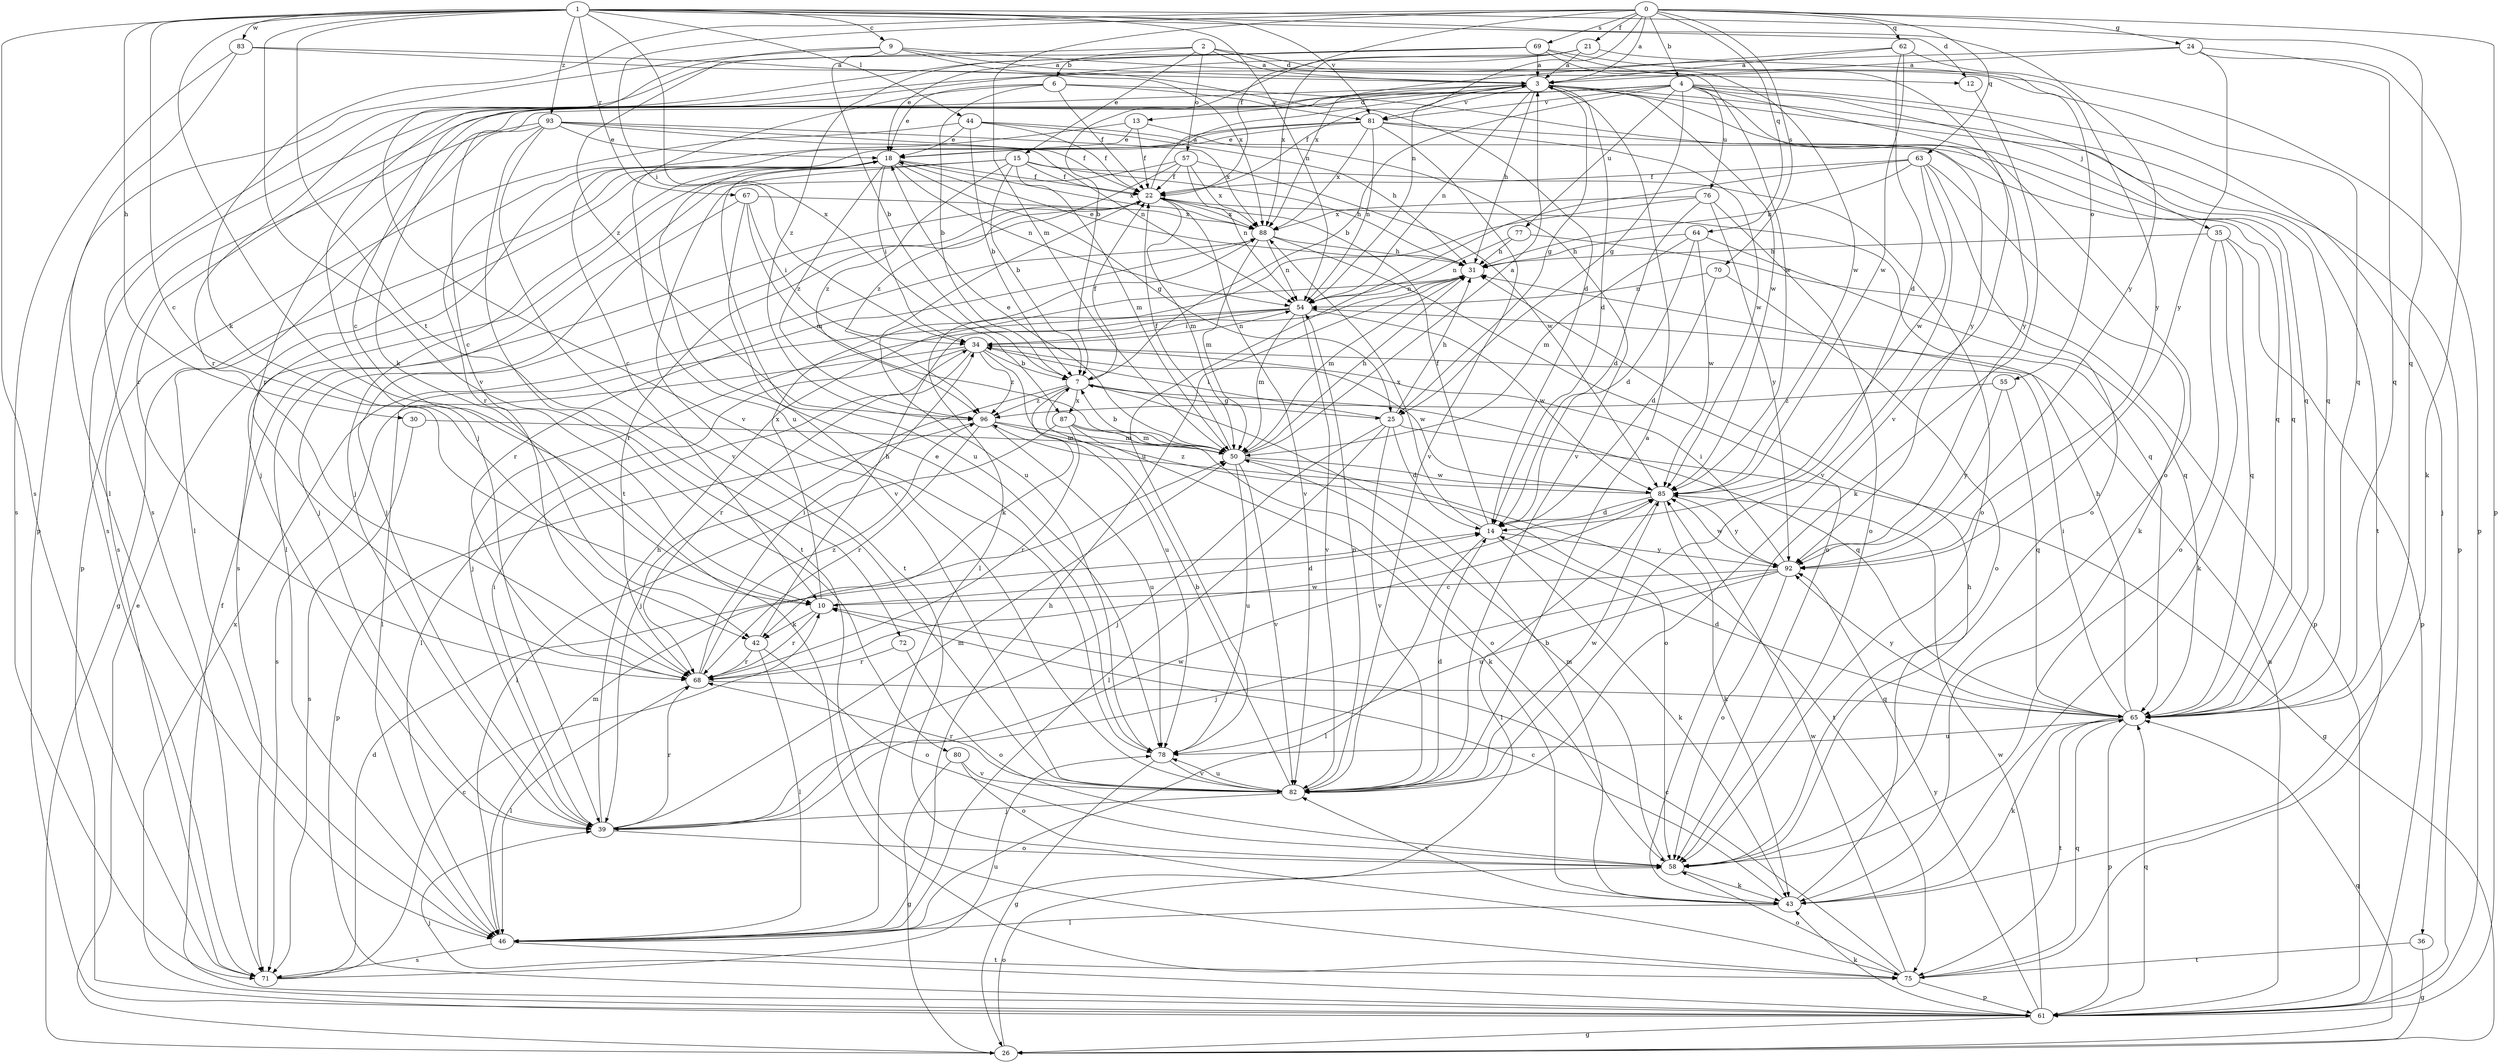 strict digraph  {
0;
1;
2;
3;
4;
6;
7;
9;
10;
12;
13;
14;
15;
18;
21;
22;
24;
25;
26;
30;
31;
34;
35;
36;
39;
42;
43;
44;
46;
50;
54;
55;
57;
58;
61;
62;
63;
64;
65;
67;
68;
69;
70;
71;
72;
75;
76;
77;
78;
80;
81;
82;
83;
85;
87;
88;
92;
93;
96;
0 -> 3  [label=a];
0 -> 4  [label=b];
0 -> 21  [label=f];
0 -> 22  [label=f];
0 -> 24  [label=g];
0 -> 34  [label=i];
0 -> 42  [label=k];
0 -> 50  [label=m];
0 -> 54  [label=n];
0 -> 61  [label=p];
0 -> 62  [label=q];
0 -> 63  [label=q];
0 -> 64  [label=q];
0 -> 69  [label=s];
0 -> 70  [label=s];
1 -> 9  [label=c];
1 -> 10  [label=c];
1 -> 12  [label=d];
1 -> 30  [label=h];
1 -> 44  [label=l];
1 -> 54  [label=n];
1 -> 65  [label=q];
1 -> 67  [label=r];
1 -> 71  [label=s];
1 -> 72  [label=t];
1 -> 75  [label=t];
1 -> 80  [label=v];
1 -> 81  [label=v];
1 -> 83  [label=w];
1 -> 87  [label=x];
1 -> 92  [label=y];
1 -> 93  [label=z];
2 -> 3  [label=a];
2 -> 6  [label=b];
2 -> 12  [label=d];
2 -> 15  [label=e];
2 -> 55  [label=o];
2 -> 57  [label=o];
2 -> 96  [label=z];
3 -> 13  [label=d];
3 -> 14  [label=d];
3 -> 22  [label=f];
3 -> 25  [label=g];
3 -> 31  [label=h];
3 -> 54  [label=n];
3 -> 61  [label=p];
3 -> 65  [label=q];
3 -> 68  [label=r];
3 -> 71  [label=s];
3 -> 75  [label=t];
3 -> 81  [label=v];
3 -> 85  [label=w];
4 -> 7  [label=b];
4 -> 10  [label=c];
4 -> 25  [label=g];
4 -> 35  [label=j];
4 -> 36  [label=j];
4 -> 42  [label=k];
4 -> 58  [label=o];
4 -> 65  [label=q];
4 -> 68  [label=r];
4 -> 76  [label=u];
4 -> 77  [label=u];
4 -> 81  [label=v];
4 -> 92  [label=y];
6 -> 7  [label=b];
6 -> 18  [label=e];
6 -> 22  [label=f];
6 -> 78  [label=u];
6 -> 81  [label=v];
6 -> 92  [label=y];
7 -> 22  [label=f];
7 -> 25  [label=g];
7 -> 39  [label=j];
7 -> 42  [label=k];
7 -> 65  [label=q];
7 -> 87  [label=x];
7 -> 96  [label=z];
9 -> 3  [label=a];
9 -> 7  [label=b];
9 -> 14  [label=d];
9 -> 61  [label=p];
9 -> 82  [label=v];
9 -> 85  [label=w];
10 -> 14  [label=d];
10 -> 42  [label=k];
10 -> 68  [label=r];
10 -> 88  [label=x];
12 -> 43  [label=k];
13 -> 18  [label=e];
13 -> 22  [label=f];
13 -> 68  [label=r];
13 -> 82  [label=v];
14 -> 22  [label=f];
14 -> 43  [label=k];
14 -> 46  [label=l];
14 -> 88  [label=x];
14 -> 92  [label=y];
15 -> 7  [label=b];
15 -> 22  [label=f];
15 -> 31  [label=h];
15 -> 46  [label=l];
15 -> 50  [label=m];
15 -> 58  [label=o];
15 -> 71  [label=s];
15 -> 96  [label=z];
18 -> 22  [label=f];
18 -> 25  [label=g];
18 -> 26  [label=g];
18 -> 34  [label=i];
18 -> 39  [label=j];
18 -> 54  [label=n];
18 -> 78  [label=u];
18 -> 88  [label=x];
18 -> 96  [label=z];
21 -> 3  [label=a];
21 -> 7  [label=b];
21 -> 10  [label=c];
21 -> 88  [label=x];
21 -> 92  [label=y];
22 -> 3  [label=a];
22 -> 39  [label=j];
22 -> 50  [label=m];
22 -> 65  [label=q];
22 -> 68  [label=r];
22 -> 78  [label=u];
22 -> 82  [label=v];
22 -> 88  [label=x];
24 -> 3  [label=a];
24 -> 39  [label=j];
24 -> 43  [label=k];
24 -> 65  [label=q];
24 -> 92  [label=y];
25 -> 14  [label=d];
25 -> 26  [label=g];
25 -> 31  [label=h];
25 -> 34  [label=i];
25 -> 39  [label=j];
25 -> 46  [label=l];
25 -> 82  [label=v];
26 -> 18  [label=e];
26 -> 58  [label=o];
26 -> 65  [label=q];
30 -> 50  [label=m];
30 -> 71  [label=s];
31 -> 18  [label=e];
31 -> 50  [label=m];
31 -> 54  [label=n];
34 -> 7  [label=b];
34 -> 46  [label=l];
34 -> 54  [label=n];
34 -> 68  [label=r];
34 -> 71  [label=s];
34 -> 78  [label=u];
34 -> 85  [label=w];
34 -> 96  [label=z];
35 -> 31  [label=h];
35 -> 43  [label=k];
35 -> 58  [label=o];
35 -> 61  [label=p];
35 -> 65  [label=q];
36 -> 26  [label=g];
36 -> 75  [label=t];
39 -> 31  [label=h];
39 -> 34  [label=i];
39 -> 50  [label=m];
39 -> 58  [label=o];
39 -> 68  [label=r];
39 -> 85  [label=w];
42 -> 31  [label=h];
42 -> 46  [label=l];
42 -> 58  [label=o];
42 -> 68  [label=r];
43 -> 7  [label=b];
43 -> 10  [label=c];
43 -> 31  [label=h];
43 -> 46  [label=l];
43 -> 82  [label=v];
44 -> 7  [label=b];
44 -> 18  [label=e];
44 -> 22  [label=f];
44 -> 31  [label=h];
44 -> 65  [label=q];
44 -> 71  [label=s];
46 -> 31  [label=h];
46 -> 50  [label=m];
46 -> 71  [label=s];
46 -> 75  [label=t];
50 -> 3  [label=a];
50 -> 7  [label=b];
50 -> 18  [label=e];
50 -> 22  [label=f];
50 -> 31  [label=h];
50 -> 75  [label=t];
50 -> 78  [label=u];
50 -> 82  [label=v];
50 -> 85  [label=w];
54 -> 34  [label=i];
54 -> 39  [label=j];
54 -> 46  [label=l];
54 -> 50  [label=m];
54 -> 82  [label=v];
54 -> 85  [label=w];
55 -> 65  [label=q];
55 -> 92  [label=y];
55 -> 96  [label=z];
57 -> 22  [label=f];
57 -> 54  [label=n];
57 -> 75  [label=t];
57 -> 85  [label=w];
57 -> 88  [label=x];
57 -> 96  [label=z];
58 -> 43  [label=k];
58 -> 50  [label=m];
61 -> 22  [label=f];
61 -> 26  [label=g];
61 -> 39  [label=j];
61 -> 43  [label=k];
61 -> 54  [label=n];
61 -> 65  [label=q];
61 -> 85  [label=w];
61 -> 88  [label=x];
61 -> 92  [label=y];
62 -> 3  [label=a];
62 -> 14  [label=d];
62 -> 61  [label=p];
62 -> 85  [label=w];
62 -> 88  [label=x];
63 -> 22  [label=f];
63 -> 31  [label=h];
63 -> 43  [label=k];
63 -> 58  [label=o];
63 -> 78  [label=u];
63 -> 82  [label=v];
63 -> 85  [label=w];
64 -> 14  [label=d];
64 -> 31  [label=h];
64 -> 50  [label=m];
64 -> 65  [label=q];
64 -> 85  [label=w];
65 -> 14  [label=d];
65 -> 31  [label=h];
65 -> 34  [label=i];
65 -> 43  [label=k];
65 -> 61  [label=p];
65 -> 75  [label=t];
65 -> 78  [label=u];
65 -> 92  [label=y];
67 -> 34  [label=i];
67 -> 39  [label=j];
67 -> 50  [label=m];
67 -> 82  [label=v];
67 -> 88  [label=x];
68 -> 34  [label=i];
68 -> 46  [label=l];
68 -> 65  [label=q];
68 -> 85  [label=w];
68 -> 96  [label=z];
69 -> 3  [label=a];
69 -> 18  [label=e];
69 -> 65  [label=q];
69 -> 68  [label=r];
69 -> 71  [label=s];
69 -> 82  [label=v];
69 -> 85  [label=w];
69 -> 96  [label=z];
70 -> 14  [label=d];
70 -> 54  [label=n];
70 -> 58  [label=o];
71 -> 10  [label=c];
71 -> 14  [label=d];
71 -> 78  [label=u];
72 -> 58  [label=o];
72 -> 68  [label=r];
75 -> 10  [label=c];
75 -> 58  [label=o];
75 -> 61  [label=p];
75 -> 65  [label=q];
75 -> 85  [label=w];
76 -> 14  [label=d];
76 -> 46  [label=l];
76 -> 58  [label=o];
76 -> 88  [label=x];
76 -> 92  [label=y];
77 -> 31  [label=h];
77 -> 54  [label=n];
77 -> 61  [label=p];
78 -> 18  [label=e];
78 -> 26  [label=g];
78 -> 82  [label=v];
80 -> 26  [label=g];
80 -> 58  [label=o];
80 -> 82  [label=v];
81 -> 10  [label=c];
81 -> 18  [label=e];
81 -> 39  [label=j];
81 -> 54  [label=n];
81 -> 65  [label=q];
81 -> 82  [label=v];
81 -> 85  [label=w];
81 -> 88  [label=x];
82 -> 3  [label=a];
82 -> 7  [label=b];
82 -> 14  [label=d];
82 -> 39  [label=j];
82 -> 54  [label=n];
82 -> 68  [label=r];
82 -> 78  [label=u];
82 -> 85  [label=w];
83 -> 3  [label=a];
83 -> 46  [label=l];
83 -> 71  [label=s];
83 -> 88  [label=x];
85 -> 14  [label=d];
85 -> 43  [label=k];
85 -> 46  [label=l];
85 -> 92  [label=y];
85 -> 96  [label=z];
87 -> 43  [label=k];
87 -> 46  [label=l];
87 -> 50  [label=m];
87 -> 58  [label=o];
87 -> 68  [label=r];
88 -> 31  [label=h];
88 -> 50  [label=m];
88 -> 54  [label=n];
88 -> 58  [label=o];
88 -> 68  [label=r];
92 -> 10  [label=c];
92 -> 34  [label=i];
92 -> 39  [label=j];
92 -> 58  [label=o];
92 -> 78  [label=u];
92 -> 85  [label=w];
93 -> 18  [label=e];
93 -> 22  [label=f];
93 -> 46  [label=l];
93 -> 54  [label=n];
93 -> 61  [label=p];
93 -> 75  [label=t];
93 -> 82  [label=v];
93 -> 88  [label=x];
96 -> 50  [label=m];
96 -> 58  [label=o];
96 -> 61  [label=p];
96 -> 68  [label=r];
96 -> 78  [label=u];
}
